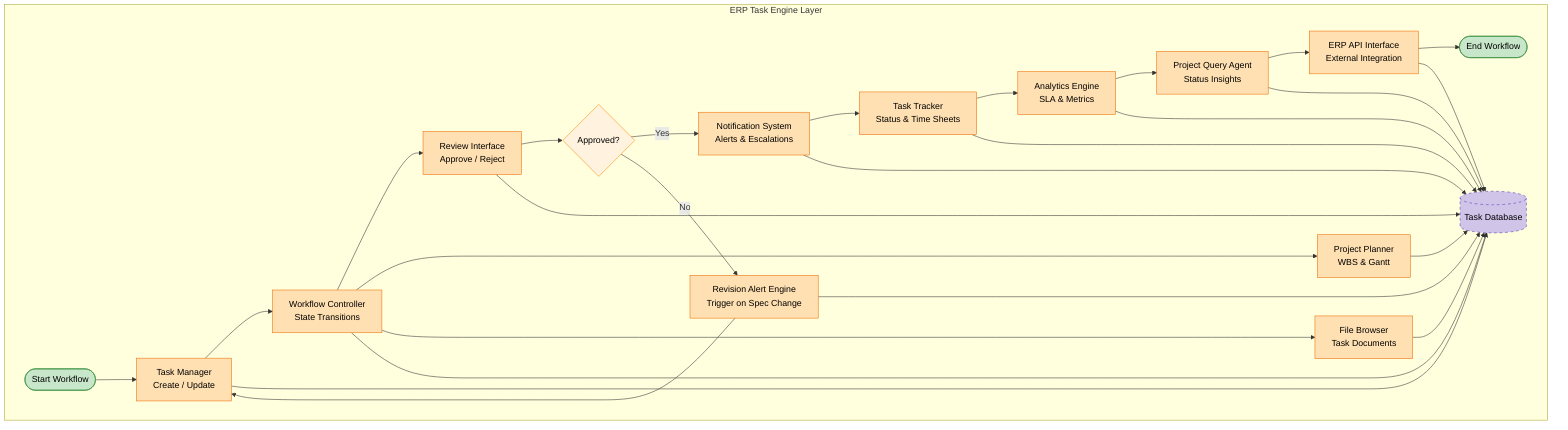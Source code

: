 flowchart LR
  subgraph ERP Task Engine Layer
    direction LR

    %% Start & End
    ST([Start Workflow]):::start
    ED([End Workflow]):::endNode

    %% Core Components
    A1[Task Manager<br/>Create / Update]:::component
    A2[Workflow Controller<br/>State Transitions]:::component
    A3[Review Interface<br/>Approve / Reject]:::component
    D1{Approved?}:::decision
    A7[Revision Alert Engine<br/>Trigger on Spec Change]:::component
    A6[Notification System<br/>Alerts & Escalations]:::component
    A5[Task Tracker<br/>Status & Time Sheets]:::component
    A9[Analytics Engine<br/>SLA & Metrics]:::component
    A8[Project Query Agent<br/>Status Insights]:::component
    A4[Project Planner<br/>WBS & Gantt]:::component
    A10[File Browser<br/>Task Documents]:::component
    A11[ERP API Interface<br/>External Integration]:::component

    %% Database
    DB[(Task Database)]:::database

    %% Process Flow
    ST --> A1
    A1 --> A2
    A2 --> A3
    A3 --> D1
    D1 -->|Yes| A6
    A6 --> A5
    A5 --> A9
    A9 --> A8
    A8 --> A11
    A11 --> ED
    D1 -->|No| A7
    A7 --> A1
    A2 --> A4
    A2 --> A10

    %% Persistence Links
    A1 --> DB
    A2 --> DB
    A3 --> DB
    A4 --> DB
    A5 --> DB
    A6 --> DB
    A7 --> DB
    A8 --> DB
    A9 --> DB
    A10 --> DB
    A11 --> DB

  end

  %% Styling (Crucially, OUTSIDE the subgraph)
  classDef component fill:#ffe0b2,stroke:#ef6c00,color:#000;
  classDef database  fill:#d1c4e9,stroke:#5e35b1,stroke-dasharray:5 5,color:#000;
  classDef decision  fill:#fff3e0,stroke:#fb8c00,color:#000;
  classDef start fill:#c8e6c9,stroke:#388e3c,color:#000;
  classDef endNode fill:#c8e6c9,stroke:#388e3c,color:#000;